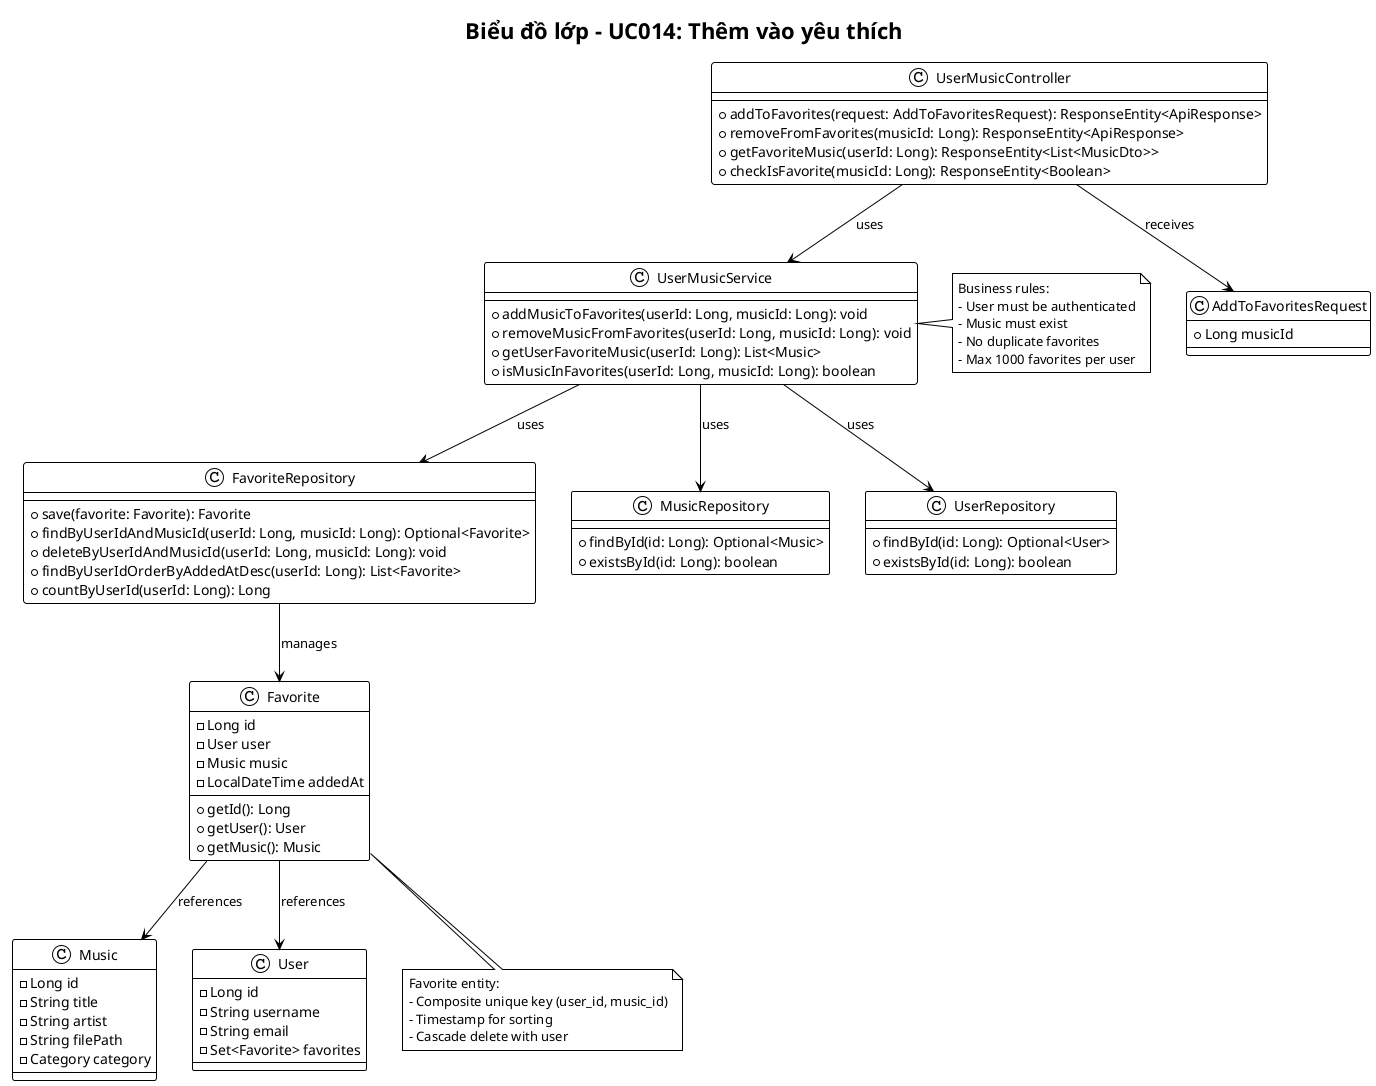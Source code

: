 @startuml UC014-Class-Diagram-Them-Vao-Yeu-Thich
!theme plain

title Biểu đồ lớp - UC014: Thêm vào yêu thích

class UserMusicController {
    + addToFavorites(request: AddToFavoritesRequest): ResponseEntity<ApiResponse>
    + removeFromFavorites(musicId: Long): ResponseEntity<ApiResponse>
    + getFavoriteMusic(userId: Long): ResponseEntity<List<MusicDto>>
    + checkIsFavorite(musicId: Long): ResponseEntity<Boolean>
}

class UserMusicService {
    + addMusicToFavorites(userId: Long, musicId: Long): void
    + removeMusicFromFavorites(userId: Long, musicId: Long): void
    + getUserFavoriteMusic(userId: Long): List<Music>
    + isMusicInFavorites(userId: Long, musicId: Long): boolean
}

class Favorite {
    - Long id
    - User user
    - Music music
    - LocalDateTime addedAt
    + getId(): Long
    + getUser(): User
    + getMusic(): Music
}

class FavoriteRepository {
    + save(favorite: Favorite): Favorite
    + findByUserIdAndMusicId(userId: Long, musicId: Long): Optional<Favorite>
    + deleteByUserIdAndMusicId(userId: Long, musicId: Long): void
    + findByUserIdOrderByAddedAtDesc(userId: Long): List<Favorite>
    + countByUserId(userId: Long): Long
}

class MusicRepository {
    + findById(id: Long): Optional<Music>
    + existsById(id: Long): boolean
}

class UserRepository {
    + findById(id: Long): Optional<User>
    + existsById(id: Long): boolean
}

class AddToFavoritesRequest {
    + Long musicId
}

class Music {
    - Long id
    - String title
    - String artist
    - String filePath
    - Category category
}

class User {
    - Long id
    - String username
    - String email
    - Set<Favorite> favorites
}

' Relationships
UserMusicController --> UserMusicService : uses
UserMusicService --> FavoriteRepository : uses
UserMusicService --> MusicRepository : uses
UserMusicService --> UserRepository : uses
FavoriteRepository --> Favorite : manages
Favorite --> User : references
Favorite --> Music : references
UserMusicController --> AddToFavoritesRequest : receives

note right of UserMusicService
  Business rules:
  - User must be authenticated
  - Music must exist
  - No duplicate favorites
  - Max 1000 favorites per user
end note

note bottom of Favorite
  Favorite entity:
  - Composite unique key (user_id, music_id)
  - Timestamp for sorting
  - Cascade delete with user
end note

@enduml

